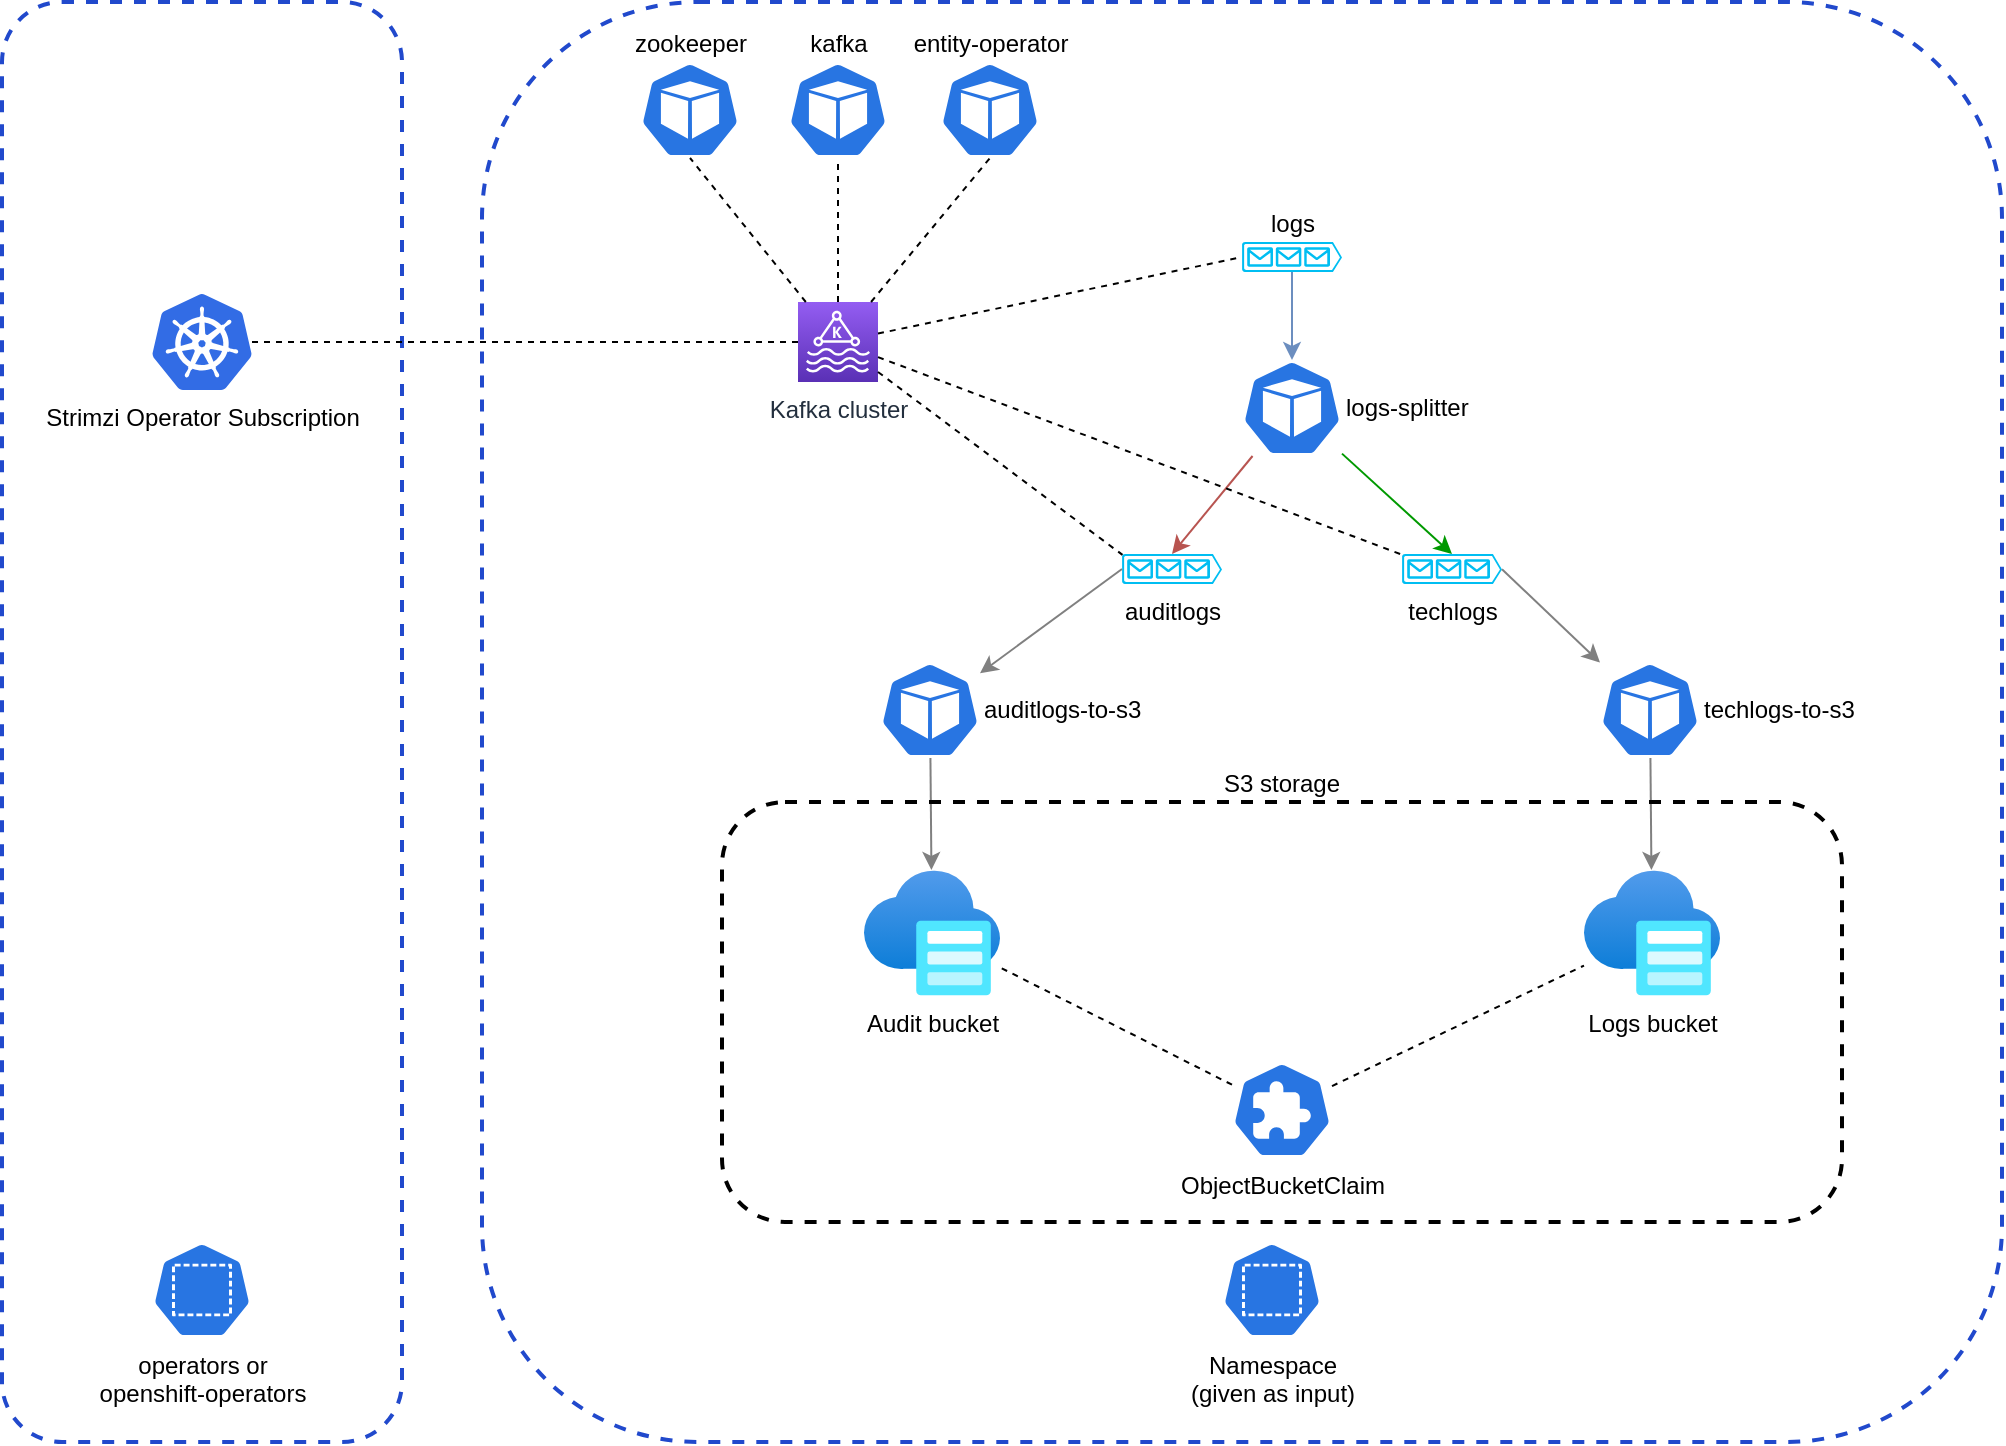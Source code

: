 <mxfile>
    <diagram id="rcchfGlQ937ymCjMm946" name="workflow">
        <mxGraphModel dx="1374" dy="795" grid="1" gridSize="10" guides="1" tooltips="1" connect="1" arrows="1" fold="1" page="1" pageScale="1" pageWidth="1600" pageHeight="900" math="0" shadow="0">
            <root>
                <mxCell id="0"/>
                <mxCell id="1" parent="0"/>
                <mxCell id="j3koe2UHeWF3plf01AAe-3" value="logs" style="verticalLabelPosition=top;html=1;verticalAlign=bottom;align=center;strokeColor=none;fillColor=#00BEF2;shape=mxgraph.azure.queue_generic;pointerEvents=1;labelPosition=center;" parent="1" vertex="1">
                    <mxGeometry x="860" y="1000" width="50" height="15" as="geometry"/>
                </mxCell>
                <mxCell id="j3koe2UHeWF3plf01AAe-4" value="auditlogs" style="verticalLabelPosition=bottom;html=1;verticalAlign=top;align=center;strokeColor=none;fillColor=#00BEF2;shape=mxgraph.azure.queue_generic;pointerEvents=1;" parent="1" vertex="1">
                    <mxGeometry x="800" y="1156" width="50" height="15" as="geometry"/>
                </mxCell>
                <mxCell id="j3koe2UHeWF3plf01AAe-8" value="Audit bucket" style="aspect=fixed;html=1;points=[];align=center;image;fontSize=12;image=img/lib/azure2/storage/Azure_HCP_Cache.svg;hachureGap=4;pointerEvents=0;dashed=1;strokeColor=#66CC00;strokeWidth=2;fillColor=none;" parent="1" vertex="1">
                    <mxGeometry x="671" y="1314" width="68" height="63" as="geometry"/>
                </mxCell>
                <mxCell id="j3koe2UHeWF3plf01AAe-9" value="Logs bucket" style="aspect=fixed;html=1;points=[];align=center;image;fontSize=12;image=img/lib/azure2/storage/Azure_HCP_Cache.svg;hachureGap=4;pointerEvents=0;dashed=1;strokeColor=#66CC00;strokeWidth=2;fillColor=none;" parent="1" vertex="1">
                    <mxGeometry x="1031" y="1314" width="68" height="63" as="geometry"/>
                </mxCell>
                <mxCell id="j3koe2UHeWF3plf01AAe-40" value="logs-splitter" style="sketch=0;html=1;dashed=0;whitespace=wrap;fillColor=#2875E2;strokeColor=#ffffff;points=[[0.005,0.63,0],[0.1,0.2,0],[0.9,0.2,0],[0.5,0,0],[0.995,0.63,0],[0.72,0.99,0],[0.5,1,0],[0.28,0.99,0]];shape=mxgraph.kubernetes.icon;prIcon=pod;labelPosition=right;verticalLabelPosition=middle;align=left;verticalAlign=middle;horizontal=1;" parent="1" vertex="1">
                    <mxGeometry x="860" y="1059" width="50" height="48" as="geometry"/>
                </mxCell>
                <mxCell id="j3koe2UHeWF3plf01AAe-41" value="" style="endArrow=classic;html=1;rounded=0;strokeColor=#6c8ebf;exitX=0.5;exitY=1;exitDx=0;exitDy=0;exitPerimeter=0;fillColor=#dae8fc;" parent="1" source="j3koe2UHeWF3plf01AAe-3" target="j3koe2UHeWF3plf01AAe-40" edge="1">
                    <mxGeometry width="50" height="50" relative="1" as="geometry">
                        <mxPoint x="600" y="1116" as="sourcePoint"/>
                        <mxPoint x="820" y="1116.0" as="targetPoint"/>
                    </mxGeometry>
                </mxCell>
                <mxCell id="j3koe2UHeWF3plf01AAe-51" value="techlogs" style="verticalLabelPosition=bottom;html=1;verticalAlign=top;align=center;strokeColor=none;fillColor=#00BEF2;shape=mxgraph.azure.queue_generic;pointerEvents=1;" parent="1" vertex="1">
                    <mxGeometry x="940" y="1156" width="50" height="15" as="geometry"/>
                </mxCell>
                <mxCell id="j3koe2UHeWF3plf01AAe-52" value="" style="endArrow=classic;html=1;rounded=0;strokeColor=#B85450;entryX=0.5;entryY=0;entryDx=0;entryDy=0;entryPerimeter=0;" parent="1" source="j3koe2UHeWF3plf01AAe-40" target="j3koe2UHeWF3plf01AAe-4" edge="1">
                    <mxGeometry width="50" height="50" relative="1" as="geometry">
                        <mxPoint x="720" y="1026" as="sourcePoint"/>
                        <mxPoint x="770" y="976" as="targetPoint"/>
                    </mxGeometry>
                </mxCell>
                <mxCell id="j3koe2UHeWF3plf01AAe-53" value="" style="endArrow=classic;html=1;rounded=0;strokeColor=#009900;entryX=0.5;entryY=0;entryDx=0;entryDy=0;entryPerimeter=0;" parent="1" source="j3koe2UHeWF3plf01AAe-40" target="j3koe2UHeWF3plf01AAe-51" edge="1">
                    <mxGeometry width="50" height="50" relative="1" as="geometry">
                        <mxPoint x="910" y="1002.79" as="sourcePoint"/>
                        <mxPoint x="980" y="1002.679" as="targetPoint"/>
                    </mxGeometry>
                </mxCell>
                <mxCell id="j3koe2UHeWF3plf01AAe-61" value="auditlogs-to-s3" style="sketch=0;html=1;dashed=0;whitespace=wrap;fillColor=#2875E2;strokeColor=#ffffff;points=[[0.005,0.63,0],[0.1,0.2,0],[0.9,0.2,0],[0.5,0,0],[0.995,0.63,0],[0.72,0.99,0],[0.5,1,0],[0.28,0.99,0]];shape=mxgraph.kubernetes.icon;prIcon=pod;labelPosition=right;verticalLabelPosition=middle;align=left;verticalAlign=middle;horizontal=1;" parent="1" vertex="1">
                    <mxGeometry x="679" y="1210" width="50" height="48" as="geometry"/>
                </mxCell>
                <mxCell id="j3koe2UHeWF3plf01AAe-62" value="" style="endArrow=classic;html=1;rounded=0;strokeColor=#808080;" parent="1" source="j3koe2UHeWF3plf01AAe-61" target="j3koe2UHeWF3plf01AAe-8" edge="1">
                    <mxGeometry width="50" height="50" relative="1" as="geometry">
                        <mxPoint x="390" y="1160" as="sourcePoint"/>
                        <mxPoint x="440" y="1110" as="targetPoint"/>
                    </mxGeometry>
                </mxCell>
                <mxCell id="j3koe2UHeWF3plf01AAe-63" value="" style="endArrow=classic;html=1;rounded=0;strokeColor=#808080;exitX=0;exitY=0.5;exitDx=0;exitDy=0;exitPerimeter=0;" parent="1" source="j3koe2UHeWF3plf01AAe-4" target="j3koe2UHeWF3plf01AAe-61" edge="1">
                    <mxGeometry width="50" height="50" relative="1" as="geometry">
                        <mxPoint x="450" y="1030" as="sourcePoint"/>
                        <mxPoint x="500" y="980" as="targetPoint"/>
                    </mxGeometry>
                </mxCell>
                <mxCell id="j3koe2UHeWF3plf01AAe-64" value="techlogs-to-s3" style="sketch=0;html=1;dashed=0;whitespace=wrap;fillColor=#2875E2;strokeColor=#ffffff;points=[[0.005,0.63,0],[0.1,0.2,0],[0.9,0.2,0],[0.5,0,0],[0.995,0.63,0],[0.72,0.99,0],[0.5,1,0],[0.28,0.99,0]];shape=mxgraph.kubernetes.icon;prIcon=pod;labelPosition=right;verticalLabelPosition=middle;align=left;verticalAlign=middle;horizontal=1;" parent="1" vertex="1">
                    <mxGeometry x="1039" y="1210" width="50" height="48" as="geometry"/>
                </mxCell>
                <mxCell id="j3koe2UHeWF3plf01AAe-65" value="" style="endArrow=classic;html=1;rounded=0;strokeColor=#808080;" parent="1" source="j3koe2UHeWF3plf01AAe-64" target="j3koe2UHeWF3plf01AAe-9" edge="1">
                    <mxGeometry width="50" height="50" relative="1" as="geometry">
                        <mxPoint x="1373" y="1220" as="sourcePoint"/>
                        <mxPoint x="1423" y="1170" as="targetPoint"/>
                    </mxGeometry>
                </mxCell>
                <mxCell id="j3koe2UHeWF3plf01AAe-66" value="" style="endArrow=classic;html=1;rounded=0;strokeColor=#808080;exitX=1;exitY=0.51;exitDx=0;exitDy=0;exitPerimeter=0;" parent="1" source="j3koe2UHeWF3plf01AAe-51" target="j3koe2UHeWF3plf01AAe-64" edge="1">
                    <mxGeometry width="50" height="50" relative="1" as="geometry">
                        <mxPoint x="950" y="1240" as="sourcePoint"/>
                        <mxPoint x="1000" y="1190" as="targetPoint"/>
                    </mxGeometry>
                </mxCell>
                <mxCell id="j3koe2UHeWF3plf01AAe-73" value="S3 storage" style="rounded=1;whiteSpace=wrap;html=1;labelBackgroundColor=none;dashed=1;fillColor=none;strokeWidth=2;labelPosition=center;verticalLabelPosition=top;align=center;verticalAlign=bottom;" parent="1" vertex="1">
                    <mxGeometry x="600" y="1280" width="560" height="210" as="geometry"/>
                </mxCell>
                <mxCell id="4" value="Kafka cluster" style="sketch=0;points=[[0,0,0],[0.25,0,0],[0.5,0,0],[0.75,0,0],[1,0,0],[0,1,0],[0.25,1,0],[0.5,1,0],[0.75,1,0],[1,1,0],[0,0.25,0],[0,0.5,0],[0,0.75,0],[1,0.25,0],[1,0.5,0],[1,0.75,0]];outlineConnect=0;fontColor=#232F3E;gradientColor=#945DF2;gradientDirection=north;fillColor=#5A30B5;strokeColor=#ffffff;dashed=0;verticalLabelPosition=bottom;verticalAlign=top;align=center;html=1;fontSize=12;fontStyle=0;aspect=fixed;shape=mxgraph.aws4.resourceIcon;resIcon=mxgraph.aws4.managed_streaming_for_kafka;" parent="1" vertex="1">
                    <mxGeometry x="638" y="1030" width="40" height="40" as="geometry"/>
                </mxCell>
                <mxCell id="5" value="Namespace&lt;br&gt;(given as input)" style="sketch=0;html=1;dashed=0;whitespace=wrap;fillColor=#2875E2;strokeColor=#ffffff;points=[[0.005,0.63,0],[0.1,0.2,0],[0.9,0.2,0],[0.5,0,0],[0.995,0.63,0],[0.72,0.99,0],[0.5,1,0],[0.28,0.99,0]];shape=mxgraph.kubernetes.icon;prIcon=ns;labelPosition=center;verticalLabelPosition=bottom;align=center;verticalAlign=top;" parent="1" vertex="1">
                    <mxGeometry x="850" y="1500" width="50" height="48" as="geometry"/>
                </mxCell>
                <mxCell id="6" value="operators or&lt;br&gt;openshift-operators" style="sketch=0;html=1;dashed=0;whitespace=wrap;fillColor=#2875E2;strokeColor=#ffffff;points=[[0.005,0.63,0],[0.1,0.2,0],[0.9,0.2,0],[0.5,0,0],[0.995,0.63,0],[0.72,0.99,0],[0.5,1,0],[0.28,0.99,0]];shape=mxgraph.kubernetes.icon;prIcon=ns;labelPosition=center;verticalLabelPosition=bottom;align=center;verticalAlign=top;" parent="1" vertex="1">
                    <mxGeometry x="315" y="1500" width="50" height="48" as="geometry"/>
                </mxCell>
                <mxCell id="7" value="" style="rounded=1;whiteSpace=wrap;html=1;labelBackgroundColor=none;dashed=1;fillColor=none;strokeWidth=2;labelPosition=center;verticalLabelPosition=top;align=center;verticalAlign=bottom;fontColor=#2149CC;strokeColor=#2149CC;" parent="1" vertex="1">
                    <mxGeometry x="480" y="880" width="760" height="720" as="geometry"/>
                </mxCell>
                <mxCell id="8" value="" style="rounded=1;whiteSpace=wrap;html=1;labelBackgroundColor=none;dashed=1;fillColor=none;strokeWidth=2;labelPosition=center;verticalLabelPosition=top;align=center;verticalAlign=bottom;fontColor=#2149CC;strokeColor=#2149CC;" parent="1" vertex="1">
                    <mxGeometry x="240" y="880" width="200" height="720" as="geometry"/>
                </mxCell>
                <mxCell id="9" value="zookeeper" style="sketch=0;html=1;dashed=0;whitespace=wrap;fillColor=#2875E2;strokeColor=#ffffff;points=[[0.005,0.63,0],[0.1,0.2,0],[0.9,0.2,0],[0.5,0,0],[0.995,0.63,0],[0.72,0.99,0],[0.5,1,0],[0.28,0.99,0]];shape=mxgraph.kubernetes.icon;prIcon=pod;labelPosition=center;verticalLabelPosition=top;align=center;verticalAlign=bottom;horizontal=1;" parent="1" vertex="1">
                    <mxGeometry x="559" y="910" width="50" height="48" as="geometry"/>
                </mxCell>
                <mxCell id="10" value="kafka" style="sketch=0;html=1;dashed=0;whitespace=wrap;fillColor=#2875E2;strokeColor=#ffffff;points=[[0.005,0.63,0],[0.1,0.2,0],[0.9,0.2,0],[0.5,0,0],[0.995,0.63,0],[0.72,0.99,0],[0.5,1,0],[0.28,0.99,0]];shape=mxgraph.kubernetes.icon;prIcon=pod;labelPosition=center;verticalLabelPosition=top;align=center;verticalAlign=bottom;horizontal=1;" parent="1" vertex="1">
                    <mxGeometry x="633" y="910" width="50" height="48" as="geometry"/>
                </mxCell>
                <mxCell id="11" value="entity-operator" style="sketch=0;html=1;dashed=0;whitespace=wrap;fillColor=#2875E2;strokeColor=#ffffff;points=[[0.005,0.63,0],[0.1,0.2,0],[0.9,0.2,0],[0.5,0,0],[0.995,0.63,0],[0.72,0.99,0],[0.5,1,0],[0.28,0.99,0]];shape=mxgraph.kubernetes.icon;prIcon=pod;labelPosition=center;verticalLabelPosition=top;align=center;verticalAlign=bottom;horizontal=1;" parent="1" vertex="1">
                    <mxGeometry x="709" y="910" width="50" height="48" as="geometry"/>
                </mxCell>
                <mxCell id="12" value="" style="endArrow=none;dashed=1;html=1;fontColor=#2149CC;entryX=0.5;entryY=1;entryDx=0;entryDy=0;entryPerimeter=0;" parent="1" source="4" target="9" edge="1">
                    <mxGeometry width="50" height="50" relative="1" as="geometry">
                        <mxPoint x="678" y="880" as="sourcePoint"/>
                        <mxPoint x="728" y="830" as="targetPoint"/>
                    </mxGeometry>
                </mxCell>
                <mxCell id="13" value="" style="endArrow=none;dashed=1;html=1;fontColor=#2149CC;entryX=0.5;entryY=1;entryDx=0;entryDy=0;entryPerimeter=0;" parent="1" source="4" target="10" edge="1">
                    <mxGeometry width="50" height="50" relative="1" as="geometry">
                        <mxPoint x="578" y="900" as="sourcePoint"/>
                        <mxPoint x="628" y="850" as="targetPoint"/>
                    </mxGeometry>
                </mxCell>
                <mxCell id="14" value="" style="endArrow=none;dashed=1;html=1;fontColor=#2149CC;entryX=0.5;entryY=1;entryDx=0;entryDy=0;entryPerimeter=0;" parent="1" source="4" target="11" edge="1">
                    <mxGeometry width="50" height="50" relative="1" as="geometry">
                        <mxPoint x="438" y="840" as="sourcePoint"/>
                        <mxPoint x="488" y="790" as="targetPoint"/>
                    </mxGeometry>
                </mxCell>
                <mxCell id="15" value="" style="endArrow=none;dashed=1;html=1;fontColor=#2149CC;" parent="1" source="25" target="4" edge="1">
                    <mxGeometry width="50" height="50" relative="1" as="geometry">
                        <mxPoint x="340" y="1000" as="sourcePoint"/>
                        <mxPoint x="390" y="950" as="targetPoint"/>
                    </mxGeometry>
                </mxCell>
                <mxCell id="18" value="" style="endArrow=none;dashed=1;html=1;fontColor=#2149CC;entryX=0;entryY=0.5;entryDx=0;entryDy=0;entryPerimeter=0;" parent="1" source="4" target="j3koe2UHeWF3plf01AAe-3" edge="1">
                    <mxGeometry width="50" height="50" relative="1" as="geometry">
                        <mxPoint x="650" y="1090" as="sourcePoint"/>
                        <mxPoint x="700" y="1040" as="targetPoint"/>
                    </mxGeometry>
                </mxCell>
                <mxCell id="19" value="" style="endArrow=none;dashed=1;html=1;fontColor=#2149CC;entryX=0.005;entryY=0.03;entryDx=0;entryDy=0;entryPerimeter=0;" parent="1" source="4" target="j3koe2UHeWF3plf01AAe-4" edge="1">
                    <mxGeometry width="50" height="50" relative="1" as="geometry">
                        <mxPoint x="710" y="1120" as="sourcePoint"/>
                        <mxPoint x="760" y="1070" as="targetPoint"/>
                    </mxGeometry>
                </mxCell>
                <mxCell id="20" value="" style="endArrow=none;dashed=1;html=1;fontColor=#2149CC;entryX=0.005;entryY=0.03;entryDx=0;entryDy=0;entryPerimeter=0;" parent="1" source="4" target="j3koe2UHeWF3plf01AAe-51" edge="1">
                    <mxGeometry width="50" height="50" relative="1" as="geometry">
                        <mxPoint x="560" y="1220" as="sourcePoint"/>
                        <mxPoint x="610" y="1170" as="targetPoint"/>
                    </mxGeometry>
                </mxCell>
                <mxCell id="22" value="&lt;span style=&quot;background-color: rgb(255, 255, 255);&quot;&gt;ObjectBucketClaim&lt;/span&gt;" style="sketch=0;html=1;dashed=0;whitespace=wrap;fillColor=#2875E2;strokeColor=#ffffff;points=[[0.005,0.63,0],[0.1,0.2,0],[0.9,0.2,0],[0.5,0,0],[0.995,0.63,0],[0.72,0.99,0],[0.5,1,0],[0.28,0.99,0]];shape=mxgraph.kubernetes.icon;prIcon=crd;fontColor=#000000;labelPosition=center;verticalLabelPosition=bottom;align=center;verticalAlign=top;" parent="1" vertex="1">
                    <mxGeometry x="855" y="1410" width="50" height="48" as="geometry"/>
                </mxCell>
                <mxCell id="23" value="" style="endArrow=none;dashed=1;html=1;fontColor=#2149CC;" parent="1" source="22" target="j3koe2UHeWF3plf01AAe-9" edge="1">
                    <mxGeometry width="50" height="50" relative="1" as="geometry">
                        <mxPoint x="901" y="1385.849" as="sourcePoint"/>
                        <mxPoint x="1321" y="1318" as="targetPoint"/>
                    </mxGeometry>
                </mxCell>
                <mxCell id="24" value="" style="endArrow=none;dashed=1;html=1;fontColor=#2149CC;" parent="1" source="22" target="j3koe2UHeWF3plf01AAe-8" edge="1">
                    <mxGeometry width="50" height="50" relative="1" as="geometry">
                        <mxPoint x="851" y="1385.202" as="sourcePoint"/>
                        <mxPoint x="891" y="1438" as="targetPoint"/>
                    </mxGeometry>
                </mxCell>
                <mxCell id="25" value="Strimzi Operator Subscription" style="sketch=0;aspect=fixed;html=1;points=[];align=center;image;fontSize=12;image=img/lib/mscae/Kubernetes.svg;" vertex="1" parent="1">
                    <mxGeometry x="315" y="1026" width="50" height="48" as="geometry"/>
                </mxCell>
            </root>
        </mxGraphModel>
    </diagram>
</mxfile>